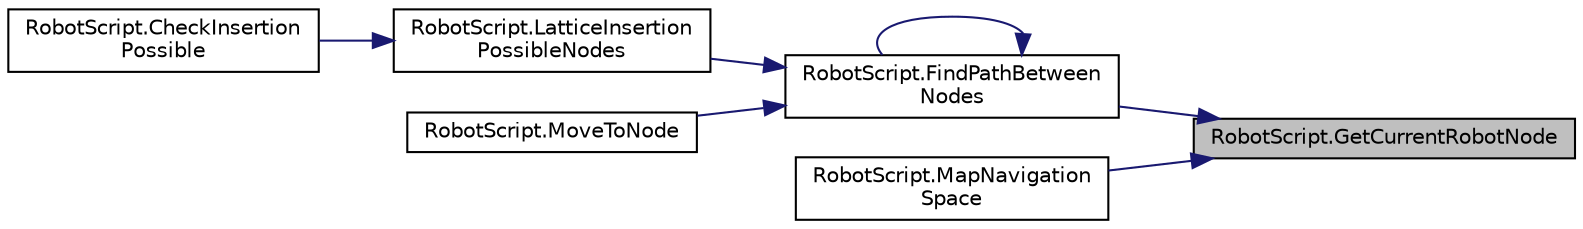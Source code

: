 digraph "RobotScript.GetCurrentRobotNode"
{
 // LATEX_PDF_SIZE
  edge [fontname="Helvetica",fontsize="10",labelfontname="Helvetica",labelfontsize="10"];
  node [fontname="Helvetica",fontsize="10",shape=record];
  rankdir="RL";
  Node1 [label="RobotScript.GetCurrentRobotNode",height=0.2,width=0.4,color="black", fillcolor="grey75", style="filled", fontcolor="black",tooltip=" "];
  Node1 -> Node2 [dir="back",color="midnightblue",fontsize="10",style="solid",fontname="Helvetica"];
  Node2 [label="RobotScript.FindPathBetween\lNodes",height=0.2,width=0.4,color="black", fillcolor="white", style="filled",URL="$class_robot_script.html#a6141d853d8f1fabc3e5c3f61c60767f2",tooltip=" "];
  Node2 -> Node2 [dir="back",color="midnightblue",fontsize="10",style="solid",fontname="Helvetica"];
  Node2 -> Node3 [dir="back",color="midnightblue",fontsize="10",style="solid",fontname="Helvetica"];
  Node3 [label="RobotScript.LatticeInsertion\lPossibleNodes",height=0.2,width=0.4,color="black", fillcolor="white", style="filled",URL="$class_robot_script.html#a95e7e1f538069a6719718ca5be6a3332",tooltip=" "];
  Node3 -> Node4 [dir="back",color="midnightblue",fontsize="10",style="solid",fontname="Helvetica"];
  Node4 [label="RobotScript.CheckInsertion\lPossible",height=0.2,width=0.4,color="black", fillcolor="white", style="filled",URL="$class_robot_script.html#a90e7cbf825ad8049ed5b48005ba357d6",tooltip=" "];
  Node2 -> Node5 [dir="back",color="midnightblue",fontsize="10",style="solid",fontname="Helvetica"];
  Node5 [label="RobotScript.MoveToNode",height=0.2,width=0.4,color="black", fillcolor="white", style="filled",URL="$class_robot_script.html#ad74bcd3d5bda1662a2e8886403dc3eb2",tooltip=" "];
  Node1 -> Node6 [dir="back",color="midnightblue",fontsize="10",style="solid",fontname="Helvetica"];
  Node6 [label="RobotScript.MapNavigation\lSpace",height=0.2,width=0.4,color="black", fillcolor="white", style="filled",URL="$class_robot_script.html#a69de43a921043364a81d249ac2bee207",tooltip=" "];
}
